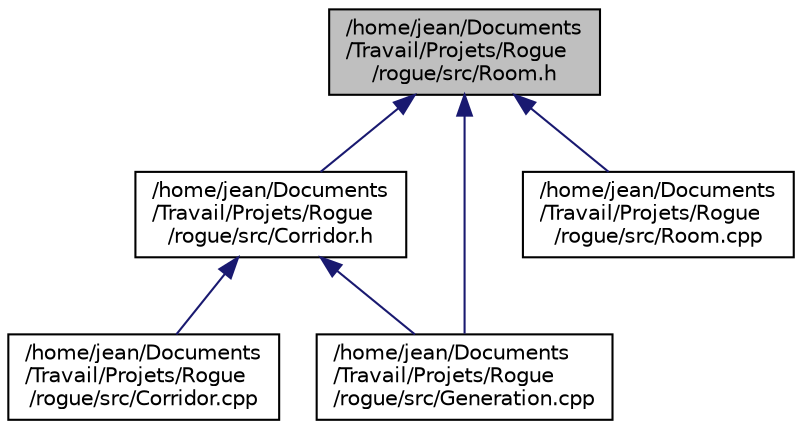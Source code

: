 digraph "/home/jean/Documents/Travail/Projets/Rogue/rogue/src/Room.h"
{
  edge [fontname="Helvetica",fontsize="10",labelfontname="Helvetica",labelfontsize="10"];
  node [fontname="Helvetica",fontsize="10",shape=record];
  Node2 [label="/home/jean/Documents\l/Travail/Projets/Rogue\l/rogue/src/Room.h",height=0.2,width=0.4,color="black", fillcolor="grey75", style="filled", fontcolor="black"];
  Node2 -> Node3 [dir="back",color="midnightblue",fontsize="10",style="solid",fontname="Helvetica"];
  Node3 [label="/home/jean/Documents\l/Travail/Projets/Rogue\l/rogue/src/Corridor.h",height=0.2,width=0.4,color="black", fillcolor="white", style="filled",URL="$Corridor_8h.html"];
  Node3 -> Node4 [dir="back",color="midnightblue",fontsize="10",style="solid",fontname="Helvetica"];
  Node4 [label="/home/jean/Documents\l/Travail/Projets/Rogue\l/rogue/src/Corridor.cpp",height=0.2,width=0.4,color="black", fillcolor="white", style="filled",URL="$Corridor_8cpp.html"];
  Node3 -> Node5 [dir="back",color="midnightblue",fontsize="10",style="solid",fontname="Helvetica"];
  Node5 [label="/home/jean/Documents\l/Travail/Projets/Rogue\l/rogue/src/Generation.cpp",height=0.2,width=0.4,color="black", fillcolor="white", style="filled",URL="$Generation_8cpp.html"];
  Node2 -> Node5 [dir="back",color="midnightblue",fontsize="10",style="solid",fontname="Helvetica"];
  Node2 -> Node6 [dir="back",color="midnightblue",fontsize="10",style="solid",fontname="Helvetica"];
  Node6 [label="/home/jean/Documents\l/Travail/Projets/Rogue\l/rogue/src/Room.cpp",height=0.2,width=0.4,color="black", fillcolor="white", style="filled",URL="$Room_8cpp.html"];
}
